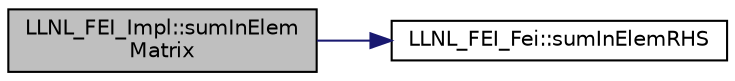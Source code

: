 digraph "LLNL_FEI_Impl::sumInElemMatrix"
{
 // LATEX_PDF_SIZE
  edge [fontname="Helvetica",fontsize="10",labelfontname="Helvetica",labelfontsize="10"];
  node [fontname="Helvetica",fontsize="10",shape=record];
  rankdir="LR";
  Node1 [label="LLNL_FEI_Impl::sumInElem\lMatrix",height=0.2,width=0.4,color="black", fillcolor="grey75", style="filled", fontcolor="black",tooltip=" "];
  Node1 -> Node2 [color="midnightblue",fontsize="10",style="solid",fontname="Helvetica"];
  Node2 [label="LLNL_FEI_Fei::sumInElemRHS",height=0.2,width=0.4,color="black", fillcolor="white", style="filled",URL="$class_l_l_n_l___f_e_i___fei.html#a5da0ce0b5dcb1ebd7b35af6bd031a939",tooltip=" "];
}
